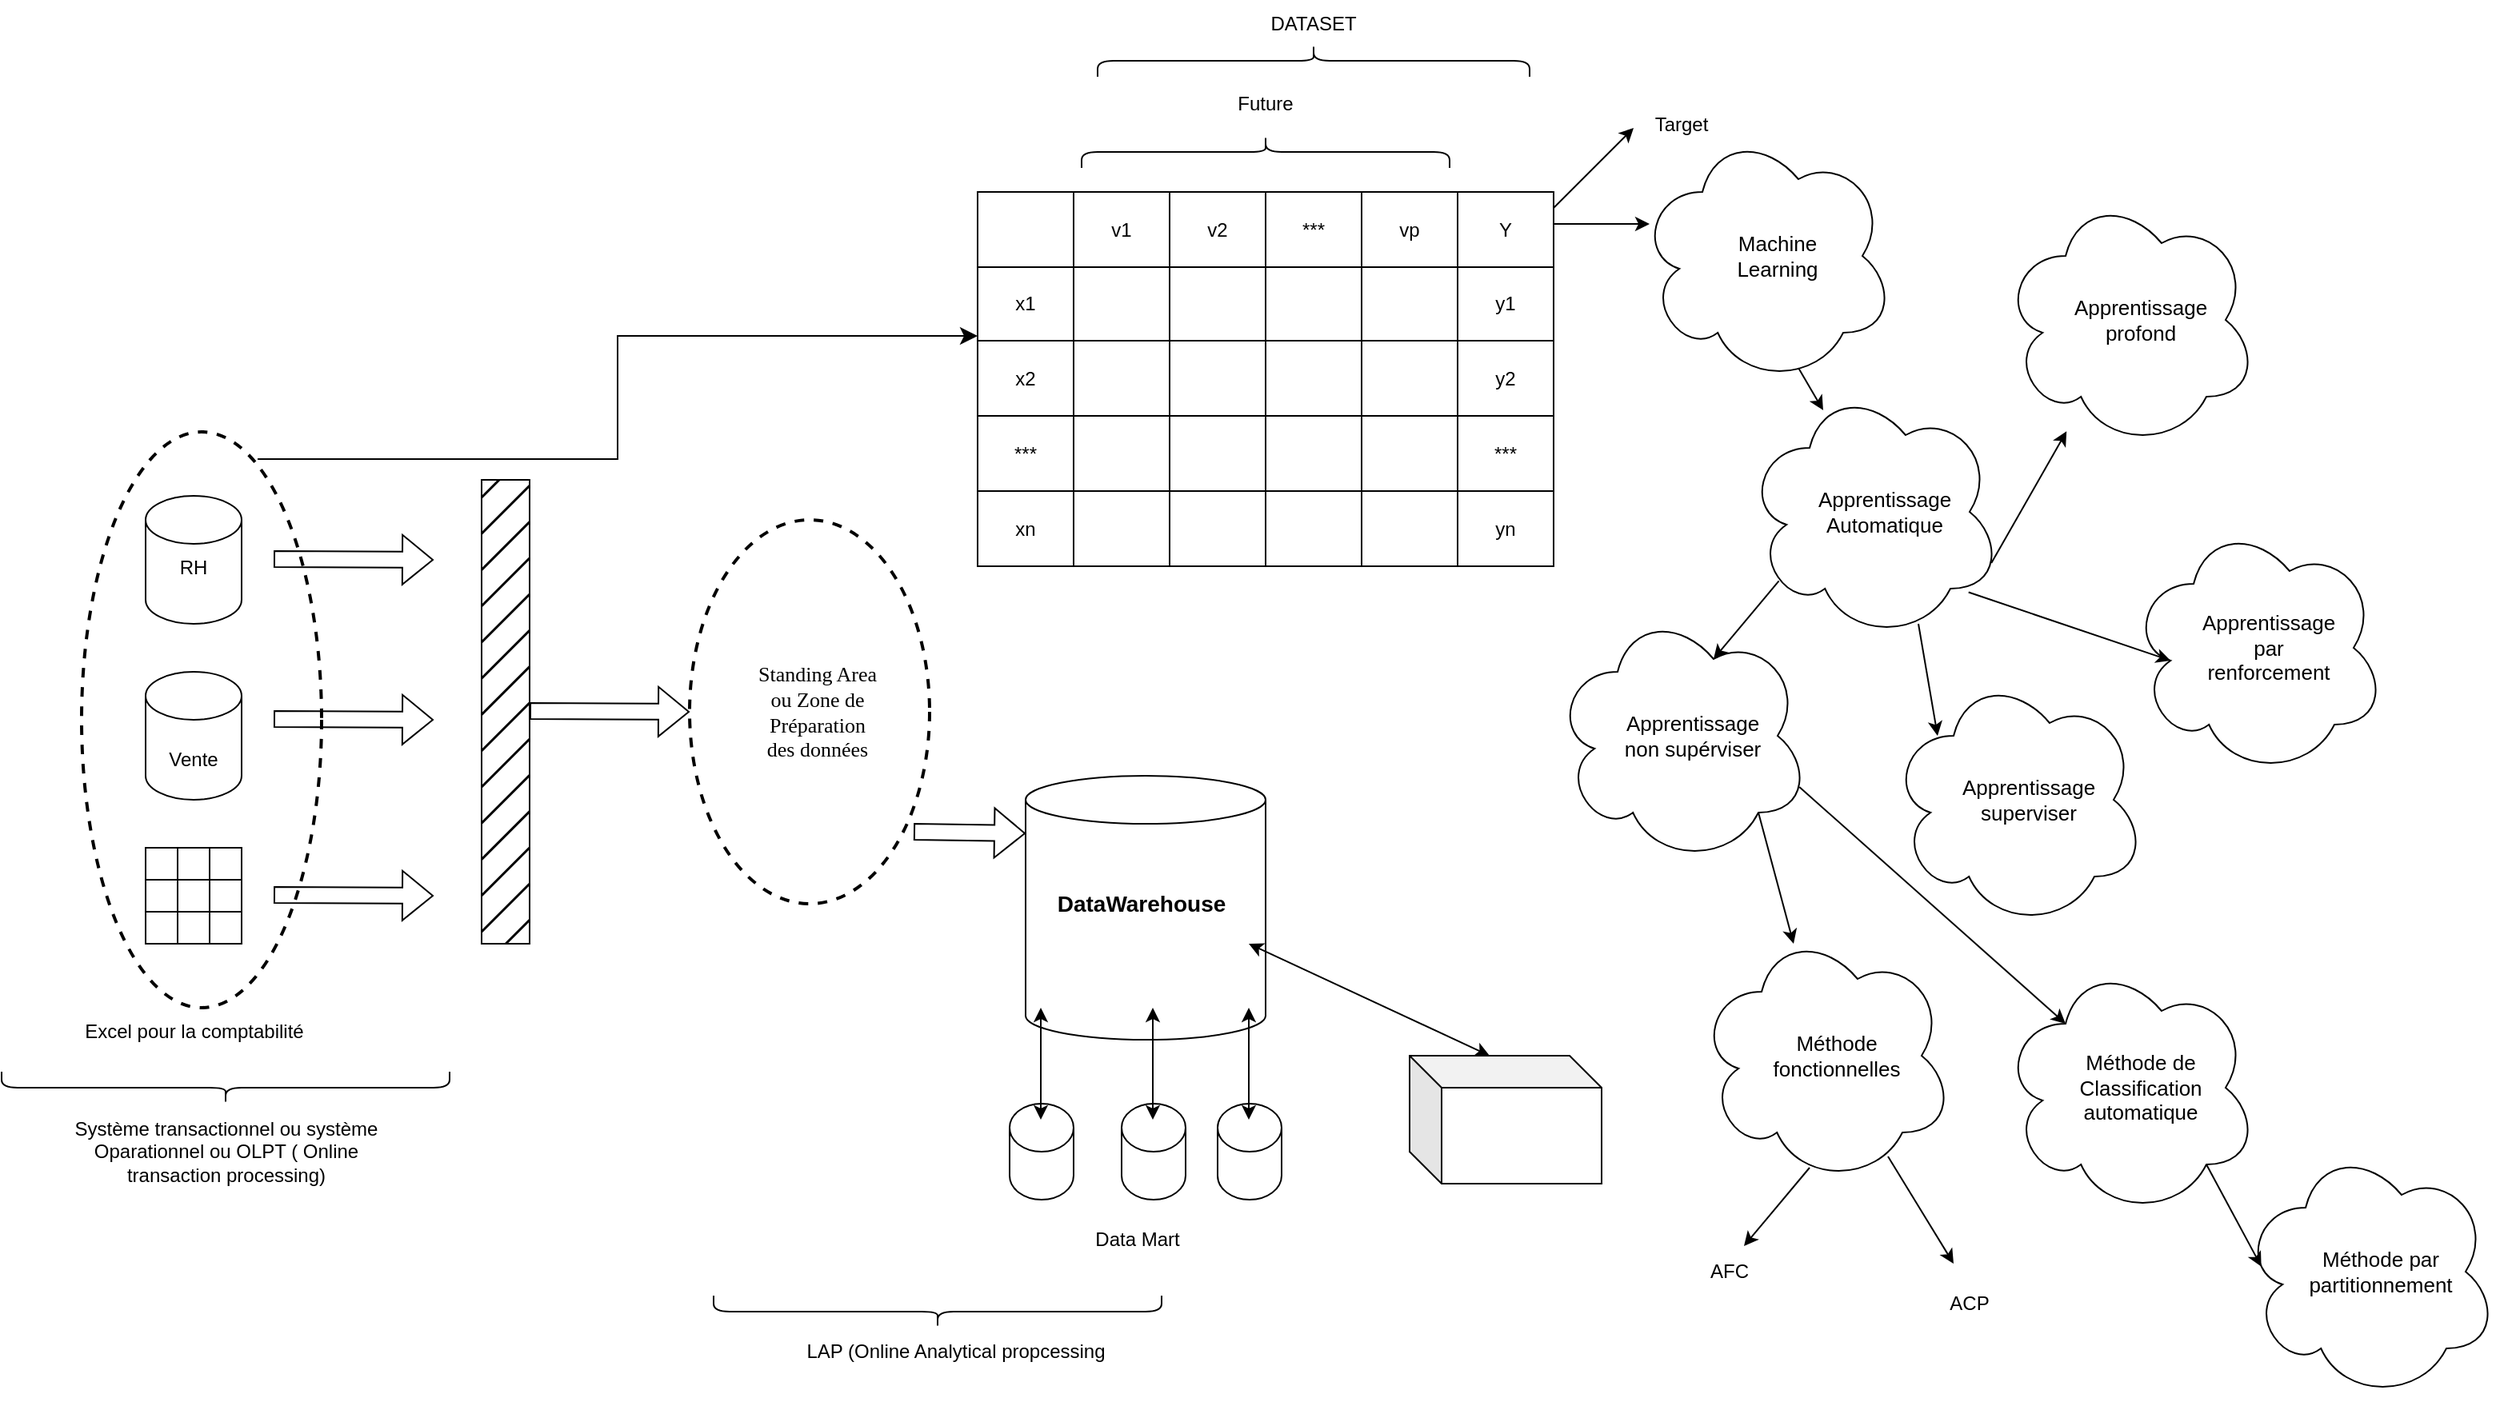 <mxfile version="24.4.2" type="github">
  <diagram name="Page-1" id="4_qRCn8iwhOiS5vrPXUW">
    <mxGraphModel dx="3033" dy="1142" grid="1" gridSize="10" guides="1" tooltips="1" connect="1" arrows="1" fold="1" page="1" pageScale="1" pageWidth="827" pageHeight="1169" math="0" shadow="0">
      <root>
        <mxCell id="0" />
        <mxCell id="1" parent="0" />
        <mxCell id="8HJAYPbYDM--c-GIcgFW-26" value="" style="ellipse;whiteSpace=wrap;html=1;dashed=1;strokeWidth=2;" parent="1" vertex="1">
          <mxGeometry x="360" y="345" width="150" height="240" as="geometry" />
        </mxCell>
        <mxCell id="8HJAYPbYDM--c-GIcgFW-19" value="" style="ellipse;whiteSpace=wrap;html=1;dashed=1;strokeWidth=2;" parent="1" vertex="1">
          <mxGeometry x="-20" y="290" width="150" height="360" as="geometry" />
        </mxCell>
        <mxCell id="8HJAYPbYDM--c-GIcgFW-1" value="" style="shape=cylinder3;whiteSpace=wrap;html=1;boundedLbl=1;backgroundOutline=1;size=15;" parent="1" vertex="1">
          <mxGeometry x="20" y="330" width="60" height="80" as="geometry" />
        </mxCell>
        <mxCell id="8HJAYPbYDM--c-GIcgFW-3" value="" style="shape=cylinder3;whiteSpace=wrap;html=1;boundedLbl=1;backgroundOutline=1;size=15;" parent="1" vertex="1">
          <mxGeometry x="20" y="440" width="60" height="80" as="geometry" />
        </mxCell>
        <mxCell id="8HJAYPbYDM--c-GIcgFW-4" value="RH" style="text;strokeColor=none;align=center;fillColor=none;html=1;verticalAlign=middle;whiteSpace=wrap;rounded=0;" parent="1" vertex="1">
          <mxGeometry x="20" y="360" width="60" height="30" as="geometry" />
        </mxCell>
        <mxCell id="8HJAYPbYDM--c-GIcgFW-5" value="Vente" style="text;strokeColor=none;align=center;fillColor=none;html=1;verticalAlign=middle;whiteSpace=wrap;rounded=0;" parent="1" vertex="1">
          <mxGeometry x="20" y="480" width="60" height="30" as="geometry" />
        </mxCell>
        <mxCell id="8HJAYPbYDM--c-GIcgFW-6" value="" style="shape=table;startSize=0;container=1;collapsible=0;childLayout=tableLayout;fontSize=16;" parent="1" vertex="1">
          <mxGeometry x="20" y="550" width="60" height="60" as="geometry" />
        </mxCell>
        <mxCell id="8HJAYPbYDM--c-GIcgFW-7" value="" style="shape=tableRow;horizontal=0;startSize=0;swimlaneHead=0;swimlaneBody=0;strokeColor=inherit;top=0;left=0;bottom=0;right=0;collapsible=0;dropTarget=0;fillColor=none;points=[[0,0.5],[1,0.5]];portConstraint=eastwest;fontSize=16;" parent="8HJAYPbYDM--c-GIcgFW-6" vertex="1">
          <mxGeometry width="60" height="20" as="geometry" />
        </mxCell>
        <mxCell id="8HJAYPbYDM--c-GIcgFW-8" value="" style="shape=partialRectangle;html=1;whiteSpace=wrap;connectable=0;strokeColor=inherit;overflow=hidden;fillColor=none;top=0;left=0;bottom=0;right=0;pointerEvents=1;fontSize=16;" parent="8HJAYPbYDM--c-GIcgFW-7" vertex="1">
          <mxGeometry width="20" height="20" as="geometry">
            <mxRectangle width="20" height="20" as="alternateBounds" />
          </mxGeometry>
        </mxCell>
        <mxCell id="8HJAYPbYDM--c-GIcgFW-9" value="" style="shape=partialRectangle;html=1;whiteSpace=wrap;connectable=0;strokeColor=inherit;overflow=hidden;fillColor=none;top=0;left=0;bottom=0;right=0;pointerEvents=1;fontSize=16;" parent="8HJAYPbYDM--c-GIcgFW-7" vertex="1">
          <mxGeometry x="20" width="20" height="20" as="geometry">
            <mxRectangle width="20" height="20" as="alternateBounds" />
          </mxGeometry>
        </mxCell>
        <mxCell id="8HJAYPbYDM--c-GIcgFW-10" value="" style="shape=partialRectangle;html=1;whiteSpace=wrap;connectable=0;strokeColor=inherit;overflow=hidden;fillColor=none;top=0;left=0;bottom=0;right=0;pointerEvents=1;fontSize=16;" parent="8HJAYPbYDM--c-GIcgFW-7" vertex="1">
          <mxGeometry x="40" width="20" height="20" as="geometry">
            <mxRectangle width="20" height="20" as="alternateBounds" />
          </mxGeometry>
        </mxCell>
        <mxCell id="8HJAYPbYDM--c-GIcgFW-11" value="" style="shape=tableRow;horizontal=0;startSize=0;swimlaneHead=0;swimlaneBody=0;strokeColor=inherit;top=0;left=0;bottom=0;right=0;collapsible=0;dropTarget=0;fillColor=none;points=[[0,0.5],[1,0.5]];portConstraint=eastwest;fontSize=16;" parent="8HJAYPbYDM--c-GIcgFW-6" vertex="1">
          <mxGeometry y="20" width="60" height="20" as="geometry" />
        </mxCell>
        <mxCell id="8HJAYPbYDM--c-GIcgFW-12" value="" style="shape=partialRectangle;html=1;whiteSpace=wrap;connectable=0;strokeColor=inherit;overflow=hidden;fillColor=none;top=0;left=0;bottom=0;right=0;pointerEvents=1;fontSize=16;" parent="8HJAYPbYDM--c-GIcgFW-11" vertex="1">
          <mxGeometry width="20" height="20" as="geometry">
            <mxRectangle width="20" height="20" as="alternateBounds" />
          </mxGeometry>
        </mxCell>
        <mxCell id="8HJAYPbYDM--c-GIcgFW-13" value="" style="shape=partialRectangle;html=1;whiteSpace=wrap;connectable=0;strokeColor=inherit;overflow=hidden;fillColor=none;top=0;left=0;bottom=0;right=0;pointerEvents=1;fontSize=16;" parent="8HJAYPbYDM--c-GIcgFW-11" vertex="1">
          <mxGeometry x="20" width="20" height="20" as="geometry">
            <mxRectangle width="20" height="20" as="alternateBounds" />
          </mxGeometry>
        </mxCell>
        <mxCell id="8HJAYPbYDM--c-GIcgFW-14" value="" style="shape=partialRectangle;html=1;whiteSpace=wrap;connectable=0;strokeColor=inherit;overflow=hidden;fillColor=none;top=0;left=0;bottom=0;right=0;pointerEvents=1;fontSize=16;" parent="8HJAYPbYDM--c-GIcgFW-11" vertex="1">
          <mxGeometry x="40" width="20" height="20" as="geometry">
            <mxRectangle width="20" height="20" as="alternateBounds" />
          </mxGeometry>
        </mxCell>
        <mxCell id="8HJAYPbYDM--c-GIcgFW-15" value="" style="shape=tableRow;horizontal=0;startSize=0;swimlaneHead=0;swimlaneBody=0;strokeColor=inherit;top=0;left=0;bottom=0;right=0;collapsible=0;dropTarget=0;fillColor=none;points=[[0,0.5],[1,0.5]];portConstraint=eastwest;fontSize=16;" parent="8HJAYPbYDM--c-GIcgFW-6" vertex="1">
          <mxGeometry y="40" width="60" height="20" as="geometry" />
        </mxCell>
        <mxCell id="8HJAYPbYDM--c-GIcgFW-16" value="" style="shape=partialRectangle;html=1;whiteSpace=wrap;connectable=0;strokeColor=inherit;overflow=hidden;fillColor=none;top=0;left=0;bottom=0;right=0;pointerEvents=1;fontSize=16;" parent="8HJAYPbYDM--c-GIcgFW-15" vertex="1">
          <mxGeometry width="20" height="20" as="geometry">
            <mxRectangle width="20" height="20" as="alternateBounds" />
          </mxGeometry>
        </mxCell>
        <mxCell id="8HJAYPbYDM--c-GIcgFW-17" value="" style="shape=partialRectangle;html=1;whiteSpace=wrap;connectable=0;strokeColor=inherit;overflow=hidden;fillColor=none;top=0;left=0;bottom=0;right=0;pointerEvents=1;fontSize=16;" parent="8HJAYPbYDM--c-GIcgFW-15" vertex="1">
          <mxGeometry x="20" width="20" height="20" as="geometry">
            <mxRectangle width="20" height="20" as="alternateBounds" />
          </mxGeometry>
        </mxCell>
        <mxCell id="8HJAYPbYDM--c-GIcgFW-18" value="" style="shape=partialRectangle;html=1;whiteSpace=wrap;connectable=0;strokeColor=inherit;overflow=hidden;fillColor=none;top=0;left=0;bottom=0;right=0;pointerEvents=1;fontSize=16;" parent="8HJAYPbYDM--c-GIcgFW-15" vertex="1">
          <mxGeometry x="40" width="20" height="20" as="geometry">
            <mxRectangle width="20" height="20" as="alternateBounds" />
          </mxGeometry>
        </mxCell>
        <mxCell id="8HJAYPbYDM--c-GIcgFW-20" value="" style="shape=flexArrow;endArrow=classic;html=1;rounded=0;" parent="1" edge="1">
          <mxGeometry width="50" height="50" relative="1" as="geometry">
            <mxPoint x="100" y="369.5" as="sourcePoint" />
            <mxPoint x="200" y="370" as="targetPoint" />
          </mxGeometry>
        </mxCell>
        <mxCell id="8HJAYPbYDM--c-GIcgFW-21" value="" style="shape=flexArrow;endArrow=classic;html=1;rounded=0;" parent="1" edge="1">
          <mxGeometry width="50" height="50" relative="1" as="geometry">
            <mxPoint x="100" y="469.5" as="sourcePoint" />
            <mxPoint x="200" y="470" as="targetPoint" />
          </mxGeometry>
        </mxCell>
        <mxCell id="8HJAYPbYDM--c-GIcgFW-22" value="" style="shape=flexArrow;endArrow=classic;html=1;rounded=0;" parent="1" edge="1">
          <mxGeometry width="50" height="50" relative="1" as="geometry">
            <mxPoint x="100" y="579.5" as="sourcePoint" />
            <mxPoint x="200" y="580" as="targetPoint" />
          </mxGeometry>
        </mxCell>
        <mxCell id="8HJAYPbYDM--c-GIcgFW-23" value="" style="rounded=0;whiteSpace=wrap;html=1;fillStyle=hatch;fillColor=#000000;" parent="1" vertex="1">
          <mxGeometry x="230" y="320" width="30" height="290" as="geometry" />
        </mxCell>
        <mxCell id="8HJAYPbYDM--c-GIcgFW-25" value="" style="shape=flexArrow;endArrow=classic;html=1;rounded=0;" parent="1" edge="1">
          <mxGeometry width="50" height="50" relative="1" as="geometry">
            <mxPoint x="260" y="464.5" as="sourcePoint" />
            <mxPoint x="360" y="465" as="targetPoint" />
          </mxGeometry>
        </mxCell>
        <mxCell id="8HJAYPbYDM--c-GIcgFW-27" value="Standing Area ou Zone de Préparation des données" style="text;strokeColor=none;align=center;fillColor=none;html=1;verticalAlign=middle;whiteSpace=wrap;rounded=0;fontFamily=Lucida Console;fontSize=13;" parent="1" vertex="1">
          <mxGeometry x="400" y="440" width="80" height="50" as="geometry" />
        </mxCell>
        <mxCell id="8HJAYPbYDM--c-GIcgFW-28" value="" style="shape=flexArrow;endArrow=classic;html=1;rounded=0;" parent="1" edge="1">
          <mxGeometry width="50" height="50" relative="1" as="geometry">
            <mxPoint x="500" y="540" as="sourcePoint" />
            <mxPoint x="570" y="541" as="targetPoint" />
          </mxGeometry>
        </mxCell>
        <mxCell id="8HJAYPbYDM--c-GIcgFW-29" value="" style="shape=cylinder3;whiteSpace=wrap;html=1;boundedLbl=1;backgroundOutline=1;size=15;" parent="1" vertex="1">
          <mxGeometry x="570" y="505" width="150" height="165" as="geometry" />
        </mxCell>
        <mxCell id="8HJAYPbYDM--c-GIcgFW-30" value="DataWarehouse" style="text;strokeColor=none;align=center;fillColor=none;html=1;verticalAlign=middle;whiteSpace=wrap;rounded=0;fontSize=14;fontStyle=1" parent="1" vertex="1">
          <mxGeometry x="600" y="570" width="85" height="30" as="geometry" />
        </mxCell>
        <mxCell id="FO_r439dcO0VRPwI1_cU-1" value="" style="shape=cylinder3;whiteSpace=wrap;html=1;boundedLbl=1;backgroundOutline=1;size=15;" vertex="1" parent="1">
          <mxGeometry x="560" y="710" width="40" height="60" as="geometry" />
        </mxCell>
        <mxCell id="FO_r439dcO0VRPwI1_cU-2" value="" style="shape=cylinder3;whiteSpace=wrap;html=1;boundedLbl=1;backgroundOutline=1;size=15;" vertex="1" parent="1">
          <mxGeometry x="630" y="710" width="40" height="60" as="geometry" />
        </mxCell>
        <mxCell id="FO_r439dcO0VRPwI1_cU-3" value="" style="shape=cylinder3;whiteSpace=wrap;html=1;boundedLbl=1;backgroundOutline=1;size=15;" vertex="1" parent="1">
          <mxGeometry x="690" y="710" width="40" height="60" as="geometry" />
        </mxCell>
        <mxCell id="FO_r439dcO0VRPwI1_cU-4" value="" style="endArrow=classic;startArrow=classic;html=1;rounded=0;" edge="1" parent="1">
          <mxGeometry width="50" height="50" relative="1" as="geometry">
            <mxPoint x="579.5" y="720" as="sourcePoint" />
            <mxPoint x="579.5" y="650" as="targetPoint" />
          </mxGeometry>
        </mxCell>
        <mxCell id="FO_r439dcO0VRPwI1_cU-5" value="" style="endArrow=classic;startArrow=classic;html=1;rounded=0;" edge="1" parent="1">
          <mxGeometry width="50" height="50" relative="1" as="geometry">
            <mxPoint x="649.5" y="720" as="sourcePoint" />
            <mxPoint x="649.5" y="650" as="targetPoint" />
          </mxGeometry>
        </mxCell>
        <mxCell id="FO_r439dcO0VRPwI1_cU-6" value="" style="endArrow=classic;startArrow=classic;html=1;rounded=0;" edge="1" parent="1">
          <mxGeometry width="50" height="50" relative="1" as="geometry">
            <mxPoint x="709.5" y="720" as="sourcePoint" />
            <mxPoint x="709.5" y="650" as="targetPoint" />
          </mxGeometry>
        </mxCell>
        <mxCell id="FO_r439dcO0VRPwI1_cU-7" value="Data Mart" style="text;strokeColor=none;align=center;fillColor=none;html=1;verticalAlign=middle;whiteSpace=wrap;rounded=0;" vertex="1" parent="1">
          <mxGeometry x="610" y="780" width="60" height="30" as="geometry" />
        </mxCell>
        <mxCell id="FO_r439dcO0VRPwI1_cU-8" value="" style="shape=cube;whiteSpace=wrap;html=1;boundedLbl=1;backgroundOutline=1;darkOpacity=0.05;darkOpacity2=0.1;" vertex="1" parent="1">
          <mxGeometry x="810" y="680" width="120" height="80" as="geometry" />
        </mxCell>
        <mxCell id="FO_r439dcO0VRPwI1_cU-9" value="" style="endArrow=classic;startArrow=classic;html=1;rounded=0;exitX=0;exitY=0;exitDx=50;exitDy=0;exitPerimeter=0;" edge="1" parent="1" source="FO_r439dcO0VRPwI1_cU-8">
          <mxGeometry width="50" height="50" relative="1" as="geometry">
            <mxPoint x="709.5" y="680" as="sourcePoint" />
            <mxPoint x="709.5" y="610" as="targetPoint" />
          </mxGeometry>
        </mxCell>
        <mxCell id="FO_r439dcO0VRPwI1_cU-10" value="" style="childLayout=tableLayout;recursiveResize=0;shadow=0;fillColor=none;" vertex="1" parent="1">
          <mxGeometry x="540" y="140" width="360" height="234" as="geometry" />
        </mxCell>
        <mxCell id="FO_r439dcO0VRPwI1_cU-11" value="" style="shape=tableRow;horizontal=0;startSize=0;swimlaneHead=0;swimlaneBody=0;top=0;left=0;bottom=0;right=0;dropTarget=0;collapsible=0;recursiveResize=0;expand=0;fontStyle=0;fillColor=none;strokeColor=inherit;" vertex="1" parent="FO_r439dcO0VRPwI1_cU-10">
          <mxGeometry width="360" height="47" as="geometry" />
        </mxCell>
        <mxCell id="FO_r439dcO0VRPwI1_cU-12" value="&lt;span style=&quot;white-space: pre;&quot;&gt;&#x9;&lt;/span&gt;" style="connectable=0;recursiveResize=0;strokeColor=inherit;fillColor=none;align=center;whiteSpace=wrap;html=1;" vertex="1" parent="FO_r439dcO0VRPwI1_cU-11">
          <mxGeometry width="60" height="47" as="geometry">
            <mxRectangle width="60" height="47" as="alternateBounds" />
          </mxGeometry>
        </mxCell>
        <mxCell id="FO_r439dcO0VRPwI1_cU-13" value="v1" style="connectable=0;recursiveResize=0;strokeColor=inherit;fillColor=none;align=center;whiteSpace=wrap;html=1;" vertex="1" parent="FO_r439dcO0VRPwI1_cU-11">
          <mxGeometry x="60" width="60" height="47" as="geometry">
            <mxRectangle width="60" height="47" as="alternateBounds" />
          </mxGeometry>
        </mxCell>
        <mxCell id="FO_r439dcO0VRPwI1_cU-14" value="v2" style="connectable=0;recursiveResize=0;strokeColor=inherit;fillColor=none;align=center;whiteSpace=wrap;html=1;" vertex="1" parent="FO_r439dcO0VRPwI1_cU-11">
          <mxGeometry x="120" width="60" height="47" as="geometry">
            <mxRectangle width="60" height="47" as="alternateBounds" />
          </mxGeometry>
        </mxCell>
        <mxCell id="FO_r439dcO0VRPwI1_cU-46" value="***" style="connectable=0;recursiveResize=0;strokeColor=inherit;fillColor=none;align=center;whiteSpace=wrap;html=1;" vertex="1" parent="FO_r439dcO0VRPwI1_cU-11">
          <mxGeometry x="180" width="60" height="47" as="geometry">
            <mxRectangle width="60" height="47" as="alternateBounds" />
          </mxGeometry>
        </mxCell>
        <mxCell id="FO_r439dcO0VRPwI1_cU-51" value="vp" style="connectable=0;recursiveResize=0;strokeColor=inherit;fillColor=none;align=center;whiteSpace=wrap;html=1;" vertex="1" parent="FO_r439dcO0VRPwI1_cU-11">
          <mxGeometry x="240" width="60" height="47" as="geometry">
            <mxRectangle width="60" height="47" as="alternateBounds" />
          </mxGeometry>
        </mxCell>
        <mxCell id="FO_r439dcO0VRPwI1_cU-56" value="Y" style="connectable=0;recursiveResize=0;strokeColor=inherit;fillColor=none;align=center;whiteSpace=wrap;html=1;" vertex="1" parent="FO_r439dcO0VRPwI1_cU-11">
          <mxGeometry x="300" width="60" height="47" as="geometry">
            <mxRectangle width="60" height="47" as="alternateBounds" />
          </mxGeometry>
        </mxCell>
        <mxCell id="FO_r439dcO0VRPwI1_cU-15" style="shape=tableRow;horizontal=0;startSize=0;swimlaneHead=0;swimlaneBody=0;top=0;left=0;bottom=0;right=0;dropTarget=0;collapsible=0;recursiveResize=0;expand=0;fontStyle=0;fillColor=none;strokeColor=inherit;" vertex="1" parent="FO_r439dcO0VRPwI1_cU-10">
          <mxGeometry y="47" width="360" height="46" as="geometry" />
        </mxCell>
        <mxCell id="FO_r439dcO0VRPwI1_cU-16" value="x1" style="connectable=0;recursiveResize=0;strokeColor=inherit;fillColor=none;align=center;whiteSpace=wrap;html=1;" vertex="1" parent="FO_r439dcO0VRPwI1_cU-15">
          <mxGeometry width="60" height="46" as="geometry">
            <mxRectangle width="60" height="46" as="alternateBounds" />
          </mxGeometry>
        </mxCell>
        <mxCell id="FO_r439dcO0VRPwI1_cU-17" value="" style="connectable=0;recursiveResize=0;strokeColor=inherit;fillColor=none;align=center;whiteSpace=wrap;html=1;" vertex="1" parent="FO_r439dcO0VRPwI1_cU-15">
          <mxGeometry x="60" width="60" height="46" as="geometry">
            <mxRectangle width="60" height="46" as="alternateBounds" />
          </mxGeometry>
        </mxCell>
        <mxCell id="FO_r439dcO0VRPwI1_cU-18" value="" style="connectable=0;recursiveResize=0;strokeColor=inherit;fillColor=none;align=center;whiteSpace=wrap;html=1;" vertex="1" parent="FO_r439dcO0VRPwI1_cU-15">
          <mxGeometry x="120" width="60" height="46" as="geometry">
            <mxRectangle width="60" height="46" as="alternateBounds" />
          </mxGeometry>
        </mxCell>
        <mxCell id="FO_r439dcO0VRPwI1_cU-47" style="connectable=0;recursiveResize=0;strokeColor=inherit;fillColor=none;align=center;whiteSpace=wrap;html=1;" vertex="1" parent="FO_r439dcO0VRPwI1_cU-15">
          <mxGeometry x="180" width="60" height="46" as="geometry">
            <mxRectangle width="60" height="46" as="alternateBounds" />
          </mxGeometry>
        </mxCell>
        <mxCell id="FO_r439dcO0VRPwI1_cU-52" style="connectable=0;recursiveResize=0;strokeColor=inherit;fillColor=none;align=center;whiteSpace=wrap;html=1;" vertex="1" parent="FO_r439dcO0VRPwI1_cU-15">
          <mxGeometry x="240" width="60" height="46" as="geometry">
            <mxRectangle width="60" height="46" as="alternateBounds" />
          </mxGeometry>
        </mxCell>
        <mxCell id="FO_r439dcO0VRPwI1_cU-57" value="y1" style="connectable=0;recursiveResize=0;strokeColor=inherit;fillColor=none;align=center;whiteSpace=wrap;html=1;" vertex="1" parent="FO_r439dcO0VRPwI1_cU-15">
          <mxGeometry x="300" width="60" height="46" as="geometry">
            <mxRectangle width="60" height="46" as="alternateBounds" />
          </mxGeometry>
        </mxCell>
        <mxCell id="FO_r439dcO0VRPwI1_cU-19" style="shape=tableRow;horizontal=0;startSize=0;swimlaneHead=0;swimlaneBody=0;top=0;left=0;bottom=0;right=0;dropTarget=0;collapsible=0;recursiveResize=0;expand=0;fontStyle=0;fillColor=none;strokeColor=inherit;" vertex="1" parent="FO_r439dcO0VRPwI1_cU-10">
          <mxGeometry y="93" width="360" height="47" as="geometry" />
        </mxCell>
        <mxCell id="FO_r439dcO0VRPwI1_cU-20" value="x2" style="connectable=0;recursiveResize=0;strokeColor=inherit;fillColor=none;align=center;whiteSpace=wrap;html=1;" vertex="1" parent="FO_r439dcO0VRPwI1_cU-19">
          <mxGeometry width="60" height="47" as="geometry">
            <mxRectangle width="60" height="47" as="alternateBounds" />
          </mxGeometry>
        </mxCell>
        <mxCell id="FO_r439dcO0VRPwI1_cU-21" value="" style="connectable=0;recursiveResize=0;strokeColor=inherit;fillColor=none;align=center;whiteSpace=wrap;html=1;" vertex="1" parent="FO_r439dcO0VRPwI1_cU-19">
          <mxGeometry x="60" width="60" height="47" as="geometry">
            <mxRectangle width="60" height="47" as="alternateBounds" />
          </mxGeometry>
        </mxCell>
        <mxCell id="FO_r439dcO0VRPwI1_cU-22" value="" style="connectable=0;recursiveResize=0;strokeColor=inherit;fillColor=none;align=center;whiteSpace=wrap;html=1;" vertex="1" parent="FO_r439dcO0VRPwI1_cU-19">
          <mxGeometry x="120" width="60" height="47" as="geometry">
            <mxRectangle width="60" height="47" as="alternateBounds" />
          </mxGeometry>
        </mxCell>
        <mxCell id="FO_r439dcO0VRPwI1_cU-48" style="connectable=0;recursiveResize=0;strokeColor=inherit;fillColor=none;align=center;whiteSpace=wrap;html=1;" vertex="1" parent="FO_r439dcO0VRPwI1_cU-19">
          <mxGeometry x="180" width="60" height="47" as="geometry">
            <mxRectangle width="60" height="47" as="alternateBounds" />
          </mxGeometry>
        </mxCell>
        <mxCell id="FO_r439dcO0VRPwI1_cU-53" style="connectable=0;recursiveResize=0;strokeColor=inherit;fillColor=none;align=center;whiteSpace=wrap;html=1;" vertex="1" parent="FO_r439dcO0VRPwI1_cU-19">
          <mxGeometry x="240" width="60" height="47" as="geometry">
            <mxRectangle width="60" height="47" as="alternateBounds" />
          </mxGeometry>
        </mxCell>
        <mxCell id="FO_r439dcO0VRPwI1_cU-58" value="y2" style="connectable=0;recursiveResize=0;strokeColor=inherit;fillColor=none;align=center;whiteSpace=wrap;html=1;" vertex="1" parent="FO_r439dcO0VRPwI1_cU-19">
          <mxGeometry x="300" width="60" height="47" as="geometry">
            <mxRectangle width="60" height="47" as="alternateBounds" />
          </mxGeometry>
        </mxCell>
        <mxCell id="FO_r439dcO0VRPwI1_cU-29" style="shape=tableRow;horizontal=0;startSize=0;swimlaneHead=0;swimlaneBody=0;top=0;left=0;bottom=0;right=0;dropTarget=0;collapsible=0;recursiveResize=0;expand=0;fontStyle=0;fillColor=none;strokeColor=inherit;" vertex="1" parent="FO_r439dcO0VRPwI1_cU-10">
          <mxGeometry y="140" width="360" height="47" as="geometry" />
        </mxCell>
        <mxCell id="FO_r439dcO0VRPwI1_cU-30" value="***" style="connectable=0;recursiveResize=0;strokeColor=inherit;fillColor=none;align=center;whiteSpace=wrap;html=1;" vertex="1" parent="FO_r439dcO0VRPwI1_cU-29">
          <mxGeometry width="60" height="47" as="geometry">
            <mxRectangle width="60" height="47" as="alternateBounds" />
          </mxGeometry>
        </mxCell>
        <mxCell id="FO_r439dcO0VRPwI1_cU-31" style="connectable=0;recursiveResize=0;strokeColor=inherit;fillColor=none;align=center;whiteSpace=wrap;html=1;" vertex="1" parent="FO_r439dcO0VRPwI1_cU-29">
          <mxGeometry x="60" width="60" height="47" as="geometry">
            <mxRectangle width="60" height="47" as="alternateBounds" />
          </mxGeometry>
        </mxCell>
        <mxCell id="FO_r439dcO0VRPwI1_cU-32" style="connectable=0;recursiveResize=0;strokeColor=inherit;fillColor=none;align=center;whiteSpace=wrap;html=1;" vertex="1" parent="FO_r439dcO0VRPwI1_cU-29">
          <mxGeometry x="120" width="60" height="47" as="geometry">
            <mxRectangle width="60" height="47" as="alternateBounds" />
          </mxGeometry>
        </mxCell>
        <mxCell id="FO_r439dcO0VRPwI1_cU-49" style="connectable=0;recursiveResize=0;strokeColor=inherit;fillColor=none;align=center;whiteSpace=wrap;html=1;" vertex="1" parent="FO_r439dcO0VRPwI1_cU-29">
          <mxGeometry x="180" width="60" height="47" as="geometry">
            <mxRectangle width="60" height="47" as="alternateBounds" />
          </mxGeometry>
        </mxCell>
        <mxCell id="FO_r439dcO0VRPwI1_cU-54" style="connectable=0;recursiveResize=0;strokeColor=inherit;fillColor=none;align=center;whiteSpace=wrap;html=1;" vertex="1" parent="FO_r439dcO0VRPwI1_cU-29">
          <mxGeometry x="240" width="60" height="47" as="geometry">
            <mxRectangle width="60" height="47" as="alternateBounds" />
          </mxGeometry>
        </mxCell>
        <mxCell id="FO_r439dcO0VRPwI1_cU-59" value="***" style="connectable=0;recursiveResize=0;strokeColor=inherit;fillColor=none;align=center;whiteSpace=wrap;html=1;" vertex="1" parent="FO_r439dcO0VRPwI1_cU-29">
          <mxGeometry x="300" width="60" height="47" as="geometry">
            <mxRectangle width="60" height="47" as="alternateBounds" />
          </mxGeometry>
        </mxCell>
        <mxCell id="FO_r439dcO0VRPwI1_cU-37" style="shape=tableRow;horizontal=0;startSize=0;swimlaneHead=0;swimlaneBody=0;top=0;left=0;bottom=0;right=0;dropTarget=0;collapsible=0;recursiveResize=0;expand=0;fontStyle=0;fillColor=none;strokeColor=inherit;" vertex="1" parent="FO_r439dcO0VRPwI1_cU-10">
          <mxGeometry y="187" width="360" height="47" as="geometry" />
        </mxCell>
        <mxCell id="FO_r439dcO0VRPwI1_cU-38" value="xn" style="connectable=0;recursiveResize=0;strokeColor=inherit;fillColor=none;align=center;whiteSpace=wrap;html=1;" vertex="1" parent="FO_r439dcO0VRPwI1_cU-37">
          <mxGeometry width="60" height="47" as="geometry">
            <mxRectangle width="60" height="47" as="alternateBounds" />
          </mxGeometry>
        </mxCell>
        <mxCell id="FO_r439dcO0VRPwI1_cU-39" style="connectable=0;recursiveResize=0;strokeColor=inherit;fillColor=none;align=center;whiteSpace=wrap;html=1;" vertex="1" parent="FO_r439dcO0VRPwI1_cU-37">
          <mxGeometry x="60" width="60" height="47" as="geometry">
            <mxRectangle width="60" height="47" as="alternateBounds" />
          </mxGeometry>
        </mxCell>
        <mxCell id="FO_r439dcO0VRPwI1_cU-40" style="connectable=0;recursiveResize=0;strokeColor=inherit;fillColor=none;align=center;whiteSpace=wrap;html=1;" vertex="1" parent="FO_r439dcO0VRPwI1_cU-37">
          <mxGeometry x="120" width="60" height="47" as="geometry">
            <mxRectangle width="60" height="47" as="alternateBounds" />
          </mxGeometry>
        </mxCell>
        <mxCell id="FO_r439dcO0VRPwI1_cU-50" style="connectable=0;recursiveResize=0;strokeColor=inherit;fillColor=none;align=center;whiteSpace=wrap;html=1;" vertex="1" parent="FO_r439dcO0VRPwI1_cU-37">
          <mxGeometry x="180" width="60" height="47" as="geometry">
            <mxRectangle width="60" height="47" as="alternateBounds" />
          </mxGeometry>
        </mxCell>
        <mxCell id="FO_r439dcO0VRPwI1_cU-55" style="connectable=0;recursiveResize=0;strokeColor=inherit;fillColor=none;align=center;whiteSpace=wrap;html=1;" vertex="1" parent="FO_r439dcO0VRPwI1_cU-37">
          <mxGeometry x="240" width="60" height="47" as="geometry">
            <mxRectangle width="60" height="47" as="alternateBounds" />
          </mxGeometry>
        </mxCell>
        <mxCell id="FO_r439dcO0VRPwI1_cU-60" value="yn" style="connectable=0;recursiveResize=0;strokeColor=inherit;fillColor=none;align=center;whiteSpace=wrap;html=1;" vertex="1" parent="FO_r439dcO0VRPwI1_cU-37">
          <mxGeometry x="300" width="60" height="47" as="geometry">
            <mxRectangle width="60" height="47" as="alternateBounds" />
          </mxGeometry>
        </mxCell>
        <mxCell id="FO_r439dcO0VRPwI1_cU-61" value="" style="shape=curlyBracket;whiteSpace=wrap;html=1;rounded=1;labelPosition=left;verticalLabelPosition=middle;align=right;verticalAlign=middle;rotation=90;" vertex="1" parent="1">
          <mxGeometry x="740" y="-77" width="20" height="270" as="geometry" />
        </mxCell>
        <mxCell id="FO_r439dcO0VRPwI1_cU-62" value="Future" style="text;strokeColor=none;align=center;fillColor=none;html=1;verticalAlign=middle;whiteSpace=wrap;rounded=0;" vertex="1" parent="1">
          <mxGeometry x="690" y="70" width="60" height="30" as="geometry" />
        </mxCell>
        <mxCell id="FO_r439dcO0VRPwI1_cU-63" value="" style="shape=curlyBracket;whiteSpace=wrap;html=1;rounded=1;labelPosition=left;verticalLabelPosition=middle;align=right;verticalAlign=middle;rotation=90;" vertex="1" parent="1">
          <mxGeometry x="710" width="20" height="230" as="geometry" />
        </mxCell>
        <mxCell id="FO_r439dcO0VRPwI1_cU-64" value="DATASET" style="text;strokeColor=none;align=center;fillColor=none;html=1;verticalAlign=middle;whiteSpace=wrap;rounded=0;" vertex="1" parent="1">
          <mxGeometry x="720" y="20" width="60" height="30" as="geometry" />
        </mxCell>
        <mxCell id="FO_r439dcO0VRPwI1_cU-65" value="&lt;div&gt;Target&lt;/div&gt;&lt;div&gt;&lt;br&gt;&lt;/div&gt;" style="text;strokeColor=none;align=center;fillColor=none;html=1;verticalAlign=middle;whiteSpace=wrap;rounded=0;" vertex="1" parent="1">
          <mxGeometry x="950" y="90" width="60" height="30" as="geometry" />
        </mxCell>
        <mxCell id="FO_r439dcO0VRPwI1_cU-66" value="" style="endArrow=classic;html=1;rounded=0;" edge="1" parent="1">
          <mxGeometry width="50" height="50" relative="1" as="geometry">
            <mxPoint x="900" y="150" as="sourcePoint" />
            <mxPoint x="950" y="100" as="targetPoint" />
          </mxGeometry>
        </mxCell>
        <mxCell id="FO_r439dcO0VRPwI1_cU-67" value="" style="edgeStyle=elbowEdgeStyle;elbow=horizontal;endArrow=classic;html=1;curved=0;rounded=0;endSize=8;startSize=8;entryX=0;entryY=0;entryDx=0;entryDy=0;" edge="1" parent="1">
          <mxGeometry width="50" height="50" relative="1" as="geometry">
            <mxPoint x="90" y="307" as="sourcePoint" />
            <mxPoint x="540.0" y="230" as="targetPoint" />
          </mxGeometry>
        </mxCell>
        <mxCell id="FO_r439dcO0VRPwI1_cU-68" value="" style="shape=curlyBracket;whiteSpace=wrap;html=1;rounded=1;flipH=1;labelPosition=right;verticalLabelPosition=middle;align=left;verticalAlign=middle;rotation=90;" vertex="1" parent="1">
          <mxGeometry x="505" y="700" width="20" height="280" as="geometry" />
        </mxCell>
        <mxCell id="FO_r439dcO0VRPwI1_cU-70" value="LAP (Online Analytical propcessing" style="text;strokeColor=none;align=center;fillColor=none;html=1;verticalAlign=middle;whiteSpace=wrap;rounded=0;" vertex="1" parent="1">
          <mxGeometry x="414" y="850" width="225" height="30" as="geometry" />
        </mxCell>
        <mxCell id="FO_r439dcO0VRPwI1_cU-71" value="" style="shape=curlyBracket;whiteSpace=wrap;html=1;rounded=1;flipH=1;labelPosition=right;verticalLabelPosition=middle;align=left;verticalAlign=middle;rotation=90;" vertex="1" parent="1">
          <mxGeometry x="60" y="560" width="20" height="280" as="geometry" />
        </mxCell>
        <mxCell id="FO_r439dcO0VRPwI1_cU-72" value="Système transactionnel ou système Oparationnel ou OLPT ( Online transaction processing)" style="text;strokeColor=none;align=center;fillColor=none;html=1;verticalAlign=middle;whiteSpace=wrap;rounded=0;" vertex="1" parent="1">
          <mxGeometry x="-42.5" y="725" width="225" height="30" as="geometry" />
        </mxCell>
        <mxCell id="FO_r439dcO0VRPwI1_cU-73" value="Excel pour la comptabilité" style="text;strokeColor=none;align=center;fillColor=none;html=1;verticalAlign=middle;whiteSpace=wrap;rounded=0;" vertex="1" parent="1">
          <mxGeometry x="-62.5" y="650" width="225" height="30" as="geometry" />
        </mxCell>
        <mxCell id="FO_r439dcO0VRPwI1_cU-74" value="" style="endArrow=classic;html=1;rounded=0;" edge="1" parent="1">
          <mxGeometry width="50" height="50" relative="1" as="geometry">
            <mxPoint x="900" y="160" as="sourcePoint" />
            <mxPoint x="960" y="160" as="targetPoint" />
          </mxGeometry>
        </mxCell>
        <mxCell id="FO_r439dcO0VRPwI1_cU-77" value="" style="group" vertex="1" connectable="0" parent="1">
          <mxGeometry x="953" y="100" width="160" height="160" as="geometry" />
        </mxCell>
        <mxCell id="FO_r439dcO0VRPwI1_cU-75" value="" style="ellipse;shape=cloud;whiteSpace=wrap;html=1;" vertex="1" parent="FO_r439dcO0VRPwI1_cU-77">
          <mxGeometry width="160" height="160" as="geometry" />
        </mxCell>
        <mxCell id="FO_r439dcO0VRPwI1_cU-76" value="Machine Learning" style="text;strokeColor=none;align=center;fillColor=none;html=1;verticalAlign=middle;whiteSpace=wrap;rounded=0;fontSize=13;" vertex="1" parent="FO_r439dcO0VRPwI1_cU-77">
          <mxGeometry x="37" y="50" width="100" height="60" as="geometry" />
        </mxCell>
        <mxCell id="FO_r439dcO0VRPwI1_cU-102" value="" style="endArrow=classic;html=1;rounded=0;entryX=0.303;entryY=0.103;entryDx=0;entryDy=0;entryPerimeter=0;" edge="1" parent="FO_r439dcO0VRPwI1_cU-77" target="FO_r439dcO0VRPwI1_cU-79">
          <mxGeometry width="50" height="50" relative="1" as="geometry">
            <mxPoint x="100" y="150" as="sourcePoint" />
            <mxPoint x="160" y="150" as="targetPoint" />
          </mxGeometry>
        </mxCell>
        <mxCell id="FO_r439dcO0VRPwI1_cU-78" value="" style="group" vertex="1" connectable="0" parent="1">
          <mxGeometry x="1020" y="260" width="160" height="160" as="geometry" />
        </mxCell>
        <mxCell id="FO_r439dcO0VRPwI1_cU-79" value="" style="ellipse;shape=cloud;whiteSpace=wrap;html=1;" vertex="1" parent="FO_r439dcO0VRPwI1_cU-78">
          <mxGeometry width="160" height="160" as="geometry" />
        </mxCell>
        <mxCell id="FO_r439dcO0VRPwI1_cU-80" value="Apprentissage Automatique" style="text;strokeColor=none;align=center;fillColor=none;html=1;verticalAlign=middle;whiteSpace=wrap;rounded=0;fontSize=13;" vertex="1" parent="FO_r439dcO0VRPwI1_cU-78">
          <mxGeometry x="37" y="50" width="100" height="60" as="geometry" />
        </mxCell>
        <mxCell id="FO_r439dcO0VRPwI1_cU-104" value="" style="endArrow=classic;html=1;rounded=0;" edge="1" parent="FO_r439dcO0VRPwI1_cU-78">
          <mxGeometry width="50" height="50" relative="1" as="geometry">
            <mxPoint x="108" y="150" as="sourcePoint" />
            <mxPoint x="120" y="220" as="targetPoint" />
          </mxGeometry>
        </mxCell>
        <mxCell id="FO_r439dcO0VRPwI1_cU-84" value="" style="group" vertex="1" connectable="0" parent="1">
          <mxGeometry x="1110" y="440" width="160" height="160" as="geometry" />
        </mxCell>
        <mxCell id="FO_r439dcO0VRPwI1_cU-85" value="" style="ellipse;shape=cloud;whiteSpace=wrap;html=1;" vertex="1" parent="FO_r439dcO0VRPwI1_cU-84">
          <mxGeometry width="160" height="160" as="geometry" />
        </mxCell>
        <mxCell id="FO_r439dcO0VRPwI1_cU-86" value="Apprentissage superviser" style="text;strokeColor=none;align=center;fillColor=none;html=1;verticalAlign=middle;whiteSpace=wrap;rounded=0;fontSize=13;" vertex="1" parent="FO_r439dcO0VRPwI1_cU-84">
          <mxGeometry x="37" y="50" width="100" height="60" as="geometry" />
        </mxCell>
        <mxCell id="FO_r439dcO0VRPwI1_cU-87" value="" style="group" vertex="1" connectable="0" parent="1">
          <mxGeometry x="1260" y="345" width="160" height="160" as="geometry" />
        </mxCell>
        <mxCell id="FO_r439dcO0VRPwI1_cU-88" value="" style="ellipse;shape=cloud;whiteSpace=wrap;html=1;" vertex="1" parent="FO_r439dcO0VRPwI1_cU-87">
          <mxGeometry width="160" height="160" as="geometry" />
        </mxCell>
        <mxCell id="FO_r439dcO0VRPwI1_cU-89" value="Apprentissage par renforcement" style="text;strokeColor=none;align=center;fillColor=none;html=1;verticalAlign=middle;whiteSpace=wrap;rounded=0;fontSize=13;" vertex="1" parent="FO_r439dcO0VRPwI1_cU-87">
          <mxGeometry x="37" y="50" width="100" height="60" as="geometry" />
        </mxCell>
        <mxCell id="FO_r439dcO0VRPwI1_cU-90" value="" style="group" vertex="1" connectable="0" parent="1">
          <mxGeometry x="900" y="400" width="160" height="160" as="geometry" />
        </mxCell>
        <mxCell id="FO_r439dcO0VRPwI1_cU-91" value="" style="ellipse;shape=cloud;whiteSpace=wrap;html=1;" vertex="1" parent="FO_r439dcO0VRPwI1_cU-90">
          <mxGeometry width="160" height="160" as="geometry" />
        </mxCell>
        <mxCell id="FO_r439dcO0VRPwI1_cU-92" value="Apprentissage non supérviser" style="text;strokeColor=none;align=center;fillColor=none;html=1;verticalAlign=middle;whiteSpace=wrap;rounded=0;fontSize=13;" vertex="1" parent="FO_r439dcO0VRPwI1_cU-90">
          <mxGeometry x="37" y="50" width="100" height="60" as="geometry" />
        </mxCell>
        <mxCell id="FO_r439dcO0VRPwI1_cU-93" value="" style="group" vertex="1" connectable="0" parent="1">
          <mxGeometry x="990" y="600" width="160" height="160" as="geometry" />
        </mxCell>
        <mxCell id="FO_r439dcO0VRPwI1_cU-94" value="" style="ellipse;shape=cloud;whiteSpace=wrap;html=1;" vertex="1" parent="FO_r439dcO0VRPwI1_cU-93">
          <mxGeometry width="160" height="160" as="geometry" />
        </mxCell>
        <mxCell id="FO_r439dcO0VRPwI1_cU-95" value="Méthode fonctionnelles" style="text;strokeColor=none;align=center;fillColor=none;html=1;verticalAlign=middle;whiteSpace=wrap;rounded=0;fontSize=13;" vertex="1" parent="FO_r439dcO0VRPwI1_cU-93">
          <mxGeometry x="37" y="50" width="100" height="60" as="geometry" />
        </mxCell>
        <mxCell id="FO_r439dcO0VRPwI1_cU-96" value="" style="group" vertex="1" connectable="0" parent="1">
          <mxGeometry x="1180" y="620" width="160" height="160" as="geometry" />
        </mxCell>
        <mxCell id="FO_r439dcO0VRPwI1_cU-97" value="" style="ellipse;shape=cloud;whiteSpace=wrap;html=1;" vertex="1" parent="FO_r439dcO0VRPwI1_cU-96">
          <mxGeometry width="160" height="160" as="geometry" />
        </mxCell>
        <mxCell id="FO_r439dcO0VRPwI1_cU-98" value="Méthode de Classification automatique" style="text;strokeColor=none;align=center;fillColor=none;html=1;verticalAlign=middle;whiteSpace=wrap;rounded=0;fontSize=13;" vertex="1" parent="FO_r439dcO0VRPwI1_cU-96">
          <mxGeometry x="37" y="50" width="100" height="60" as="geometry" />
        </mxCell>
        <mxCell id="FO_r439dcO0VRPwI1_cU-99" value="" style="group" vertex="1" connectable="0" parent="1">
          <mxGeometry x="1180" y="140" width="160" height="160" as="geometry" />
        </mxCell>
        <mxCell id="FO_r439dcO0VRPwI1_cU-100" value="" style="ellipse;shape=cloud;whiteSpace=wrap;html=1;" vertex="1" parent="FO_r439dcO0VRPwI1_cU-99">
          <mxGeometry width="160" height="160" as="geometry" />
        </mxCell>
        <mxCell id="FO_r439dcO0VRPwI1_cU-101" value="Apprentissage profond" style="text;strokeColor=none;align=center;fillColor=none;html=1;verticalAlign=middle;whiteSpace=wrap;rounded=0;fontSize=13;" vertex="1" parent="FO_r439dcO0VRPwI1_cU-99">
          <mxGeometry x="37" y="50" width="100" height="60" as="geometry" />
        </mxCell>
        <mxCell id="FO_r439dcO0VRPwI1_cU-103" value="" style="endArrow=classic;html=1;rounded=0;exitX=0.13;exitY=0.77;exitDx=0;exitDy=0;exitPerimeter=0;entryX=0.625;entryY=0.2;entryDx=0;entryDy=0;entryPerimeter=0;" edge="1" parent="1" source="FO_r439dcO0VRPwI1_cU-79" target="FO_r439dcO0VRPwI1_cU-91">
          <mxGeometry width="50" height="50" relative="1" as="geometry">
            <mxPoint x="920" y="180" as="sourcePoint" />
            <mxPoint x="980" y="180" as="targetPoint" />
          </mxGeometry>
        </mxCell>
        <mxCell id="FO_r439dcO0VRPwI1_cU-105" value="" style="endArrow=classic;html=1;rounded=0;exitX=0.8;exitY=0.8;exitDx=0;exitDy=0;exitPerimeter=0;" edge="1" parent="1" source="FO_r439dcO0VRPwI1_cU-91">
          <mxGeometry width="50" height="50" relative="1" as="geometry">
            <mxPoint x="1061" y="403" as="sourcePoint" />
            <mxPoint x="1050" y="610" as="targetPoint" />
          </mxGeometry>
        </mxCell>
        <mxCell id="FO_r439dcO0VRPwI1_cU-106" value="" style="endArrow=classic;html=1;rounded=0;exitX=0.13;exitY=0.77;exitDx=0;exitDy=0;exitPerimeter=0;entryX=0.625;entryY=0.2;entryDx=0;entryDy=0;entryPerimeter=0;" edge="1" parent="1">
          <mxGeometry width="50" height="50" relative="1" as="geometry">
            <mxPoint x="1060" y="750" as="sourcePoint" />
            <mxPoint x="1019" y="799" as="targetPoint" />
          </mxGeometry>
        </mxCell>
        <mxCell id="FO_r439dcO0VRPwI1_cU-107" value="" style="endArrow=classic;html=1;rounded=0;exitX=0.13;exitY=0.77;exitDx=0;exitDy=0;exitPerimeter=0;" edge="1" parent="1">
          <mxGeometry width="50" height="50" relative="1" as="geometry">
            <mxPoint x="1109" y="743" as="sourcePoint" />
            <mxPoint x="1150" y="810" as="targetPoint" />
          </mxGeometry>
        </mxCell>
        <mxCell id="FO_r439dcO0VRPwI1_cU-108" value="&lt;div&gt;AFC&lt;/div&gt;" style="text;strokeColor=none;align=center;fillColor=none;html=1;verticalAlign=middle;whiteSpace=wrap;rounded=0;" vertex="1" parent="1">
          <mxGeometry x="980" y="800" width="60" height="30" as="geometry" />
        </mxCell>
        <mxCell id="FO_r439dcO0VRPwI1_cU-109" value="ACP" style="text;strokeColor=none;align=center;fillColor=none;html=1;verticalAlign=middle;whiteSpace=wrap;rounded=0;" vertex="1" parent="1">
          <mxGeometry x="1130" y="820" width="60" height="30" as="geometry" />
        </mxCell>
        <mxCell id="FO_r439dcO0VRPwI1_cU-110" value="" style="endArrow=classic;html=1;rounded=0;exitX=0.96;exitY=0.7;exitDx=0;exitDy=0;exitPerimeter=0;" edge="1" parent="1" source="FO_r439dcO0VRPwI1_cU-79" target="FO_r439dcO0VRPwI1_cU-100">
          <mxGeometry width="50" height="50" relative="1" as="geometry">
            <mxPoint x="1147" y="753" as="sourcePoint" />
            <mxPoint x="1188" y="820" as="targetPoint" />
          </mxGeometry>
        </mxCell>
        <mxCell id="FO_r439dcO0VRPwI1_cU-111" value="" style="endArrow=classic;html=1;rounded=0;exitX=0.871;exitY=0.814;exitDx=0;exitDy=0;exitPerimeter=0;entryX=0.16;entryY=0.55;entryDx=0;entryDy=0;entryPerimeter=0;" edge="1" parent="1" source="FO_r439dcO0VRPwI1_cU-79" target="FO_r439dcO0VRPwI1_cU-88">
          <mxGeometry width="50" height="50" relative="1" as="geometry">
            <mxPoint x="1184" y="382" as="sourcePoint" />
            <mxPoint x="1266" y="318" as="targetPoint" />
          </mxGeometry>
        </mxCell>
        <mxCell id="FO_r439dcO0VRPwI1_cU-112" value="" style="endArrow=classic;html=1;rounded=0;exitX=0.96;exitY=0.7;exitDx=0;exitDy=0;exitPerimeter=0;entryX=0.25;entryY=0.25;entryDx=0;entryDy=0;entryPerimeter=0;" edge="1" parent="1" source="FO_r439dcO0VRPwI1_cU-91" target="FO_r439dcO0VRPwI1_cU-97">
          <mxGeometry width="50" height="50" relative="1" as="geometry">
            <mxPoint x="1169" y="415" as="sourcePoint" />
            <mxPoint x="1291" y="493" as="targetPoint" />
          </mxGeometry>
        </mxCell>
        <mxCell id="FO_r439dcO0VRPwI1_cU-113" value="" style="group" vertex="1" connectable="0" parent="1">
          <mxGeometry x="1330" y="735" width="160" height="160" as="geometry" />
        </mxCell>
        <mxCell id="FO_r439dcO0VRPwI1_cU-114" value="" style="ellipse;shape=cloud;whiteSpace=wrap;html=1;" vertex="1" parent="FO_r439dcO0VRPwI1_cU-113">
          <mxGeometry width="160" height="160" as="geometry" />
        </mxCell>
        <mxCell id="FO_r439dcO0VRPwI1_cU-115" value="Méthode par partitionnement" style="text;strokeColor=none;align=center;fillColor=none;html=1;verticalAlign=middle;whiteSpace=wrap;rounded=0;fontSize=13;" vertex="1" parent="FO_r439dcO0VRPwI1_cU-113">
          <mxGeometry x="37" y="50" width="100" height="60" as="geometry" />
        </mxCell>
        <mxCell id="FO_r439dcO0VRPwI1_cU-116" value="" style="endArrow=classic;html=1;rounded=0;exitX=0.8;exitY=0.8;exitDx=0;exitDy=0;exitPerimeter=0;entryX=0.077;entryY=0.48;entryDx=0;entryDy=0;entryPerimeter=0;" edge="1" parent="1" source="FO_r439dcO0VRPwI1_cU-97" target="FO_r439dcO0VRPwI1_cU-114">
          <mxGeometry width="50" height="50" relative="1" as="geometry">
            <mxPoint x="1304" y="574" as="sourcePoint" />
            <mxPoint x="1470" y="722" as="targetPoint" />
          </mxGeometry>
        </mxCell>
      </root>
    </mxGraphModel>
  </diagram>
</mxfile>
